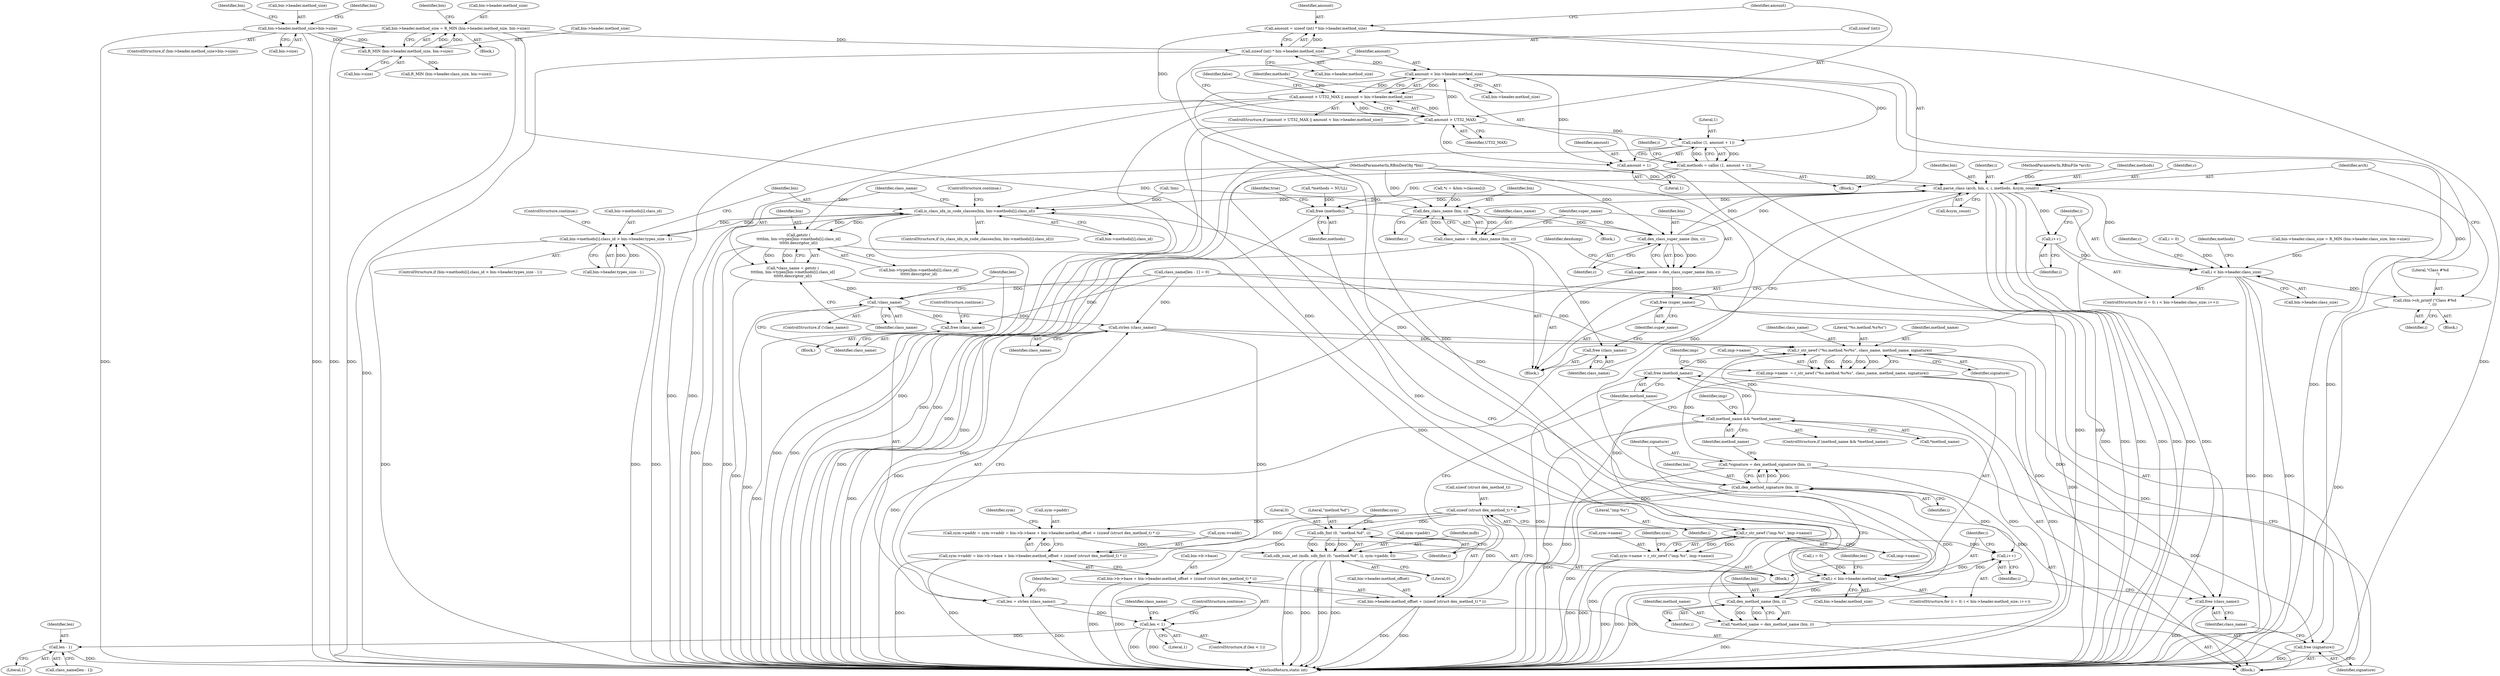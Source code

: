digraph "0_radare2_ead645853a63bf83d8386702cad0cf23b31d7eeb@API" {
"1000287" [label="(Call,amount = sizeof (int) * bin->header.method_size)"];
"1000289" [label="(Call,sizeof (int) * bin->header.method_size)"];
"1000221" [label="(Call,bin->header.method_size = R_MIN (bin->header.method_size, bin->size))"];
"1000227" [label="(Call,R_MIN (bin->header.method_size, bin->size))"];
"1000202" [label="(Call,bin->header.method_size>bin->size)"];
"1000299" [label="(Call,amount > UT32_MAX)"];
"1000298" [label="(Call,amount > UT32_MAX || amount < bin->header.method_size)"];
"1000302" [label="(Call,amount < bin->header.method_size)"];
"1000314" [label="(Call,calloc (1, amount + 1))"];
"1000312" [label="(Call,methods = calloc (1, amount + 1))"];
"1000360" [label="(Call,parse_class (arch, bin, c, i, methods, &sym_count))"];
"1000330" [label="(Call,i++)"];
"1000323" [label="(Call,i < bin->header.class_size)"];
"1000357" [label="(Call,rbin->cb_printf (\"Class #%d            -\n\", i))"];
"1000346" [label="(Call,dex_class_name (bin, c))"];
"1000344" [label="(Call,class_name = dex_class_name (bin, c))"];
"1000368" [label="(Call,free (class_name))"];
"1000351" [label="(Call,dex_class_super_name (bin, c))"];
"1000349" [label="(Call,super_name = dex_class_super_name (bin, c))"];
"1000370" [label="(Call,free (super_name))"];
"1000430" [label="(Call,is_class_idx_in_code_classes(bin, bin->methods[i].class_id))"];
"1000412" [label="(Call,bin->methods[i].class_id > bin->header.types_size - 1)"];
"1000444" [label="(Call,getstr (\n\t\t\t\tbin, bin->types[bin->methods[i].class_id]\n\t\t\t\t\t\t.descriptor_id))"];
"1000442" [label="(Call,*class_name = getstr (\n\t\t\t\tbin, bin->types[bin->methods[i].class_id]\n\t\t\t\t\t\t.descriptor_id))"];
"1000460" [label="(Call,!class_name)"];
"1000463" [label="(Call,free (class_name))"];
"1000468" [label="(Call,strlen (class_name))"];
"1000466" [label="(Call,len = strlen (class_name))"];
"1000471" [label="(Call,len < 1)"];
"1000479" [label="(Call,len - 1)"];
"1000510" [label="(Call,r_str_newf (\"%s.method.%s%s\", class_name, method_name, signature))"];
"1000506" [label="(Call,imp->name  = r_str_newf (\"%s.method.%s%s\", class_name, method_name, signature))"];
"1000547" [label="(Call,r_str_newf (\"imp.%s\", imp->name))"];
"1000543" [label="(Call,sym->name = r_str_newf (\"imp.%s\", imp->name))"];
"1000609" [label="(Call,free (method_name))"];
"1000611" [label="(Call,free (signature))"];
"1000613" [label="(Call,free (class_name))"];
"1000486" [label="(Call,dex_method_name (bin, i))"];
"1000484" [label="(Call,*method_name = dex_method_name (bin, i))"];
"1000496" [label="(Call,method_name && *method_name)"];
"1000492" [label="(Call,dex_method_signature (bin, i))"];
"1000398" [label="(Call,i++)"];
"1000391" [label="(Call,i < bin->header.method_size)"];
"1000490" [label="(Call,*signature = dex_method_signature (bin, i))"];
"1000584" [label="(Call,sizeof (struct dex_method_t) * i)"];
"1000564" [label="(Call,sym->paddr = sym->vaddr = bin->b->base + bin->header.method_offset + (sizeof (struct dex_method_t) * i))"];
"1000599" [label="(Call,sdb_num_set (mdb, sdb_fmt (0, \"method.%d\", i), sym->paddr, 0))"];
"1000568" [label="(Call,sym->vaddr = bin->b->base + bin->header.method_offset + (sizeof (struct dex_method_t) * i))"];
"1000572" [label="(Call,bin->b->base + bin->header.method_offset + (sizeof (struct dex_method_t) * i))"];
"1000578" [label="(Call,bin->header.method_offset + (sizeof (struct dex_method_t) * i))"];
"1000601" [label="(Call,sdb_fmt (0, \"method.%d\", i))"];
"1000615" [label="(Call,free (methods))"];
"1000316" [label="(Call,amount + 1)"];
"1000510" [label="(Call,r_str_newf (\"%s.method.%s%s\", class_name, method_name, signature))"];
"1000494" [label="(Identifier,i)"];
"1000568" [label="(Call,sym->vaddr = bin->b->base + bin->header.method_offset + (sizeof (struct dex_method_t) * i))"];
"1000297" [label="(ControlStructure,if (amount > UT32_MAX || amount < bin->header.method_size))"];
"1000318" [label="(Literal,1)"];
"1000349" [label="(Call,super_name = dex_class_super_name (bin, c))"];
"1000614" [label="(Identifier,class_name)"];
"1000488" [label="(Identifier,i)"];
"1000609" [label="(Call,free (method_name))"];
"1000587" [label="(Identifier,i)"];
"1000321" [label="(Identifier,i)"];
"1000599" [label="(Call,sdb_num_set (mdb, sdb_fmt (0, \"method.%d\", i), sym->paddr, 0))"];
"1000440" [label="(ControlStructure,continue;)"];
"1000104" [label="(MethodParameterIn,RBinDexObj *bin)"];
"1000324" [label="(Identifier,i)"];
"1000479" [label="(Call,len - 1)"];
"1000201" [label="(ControlStructure,if (bin->header.method_size>bin->size))"];
"1000325" [label="(Call,bin->header.class_size)"];
"1000420" [label="(Call,bin->header.types_size - 1)"];
"1000337" [label="(Identifier,c)"];
"1000398" [label="(Call,i++)"];
"1000348" [label="(Identifier,c)"];
"1000461" [label="(Identifier,class_name)"];
"1000312" [label="(Call,methods = calloc (1, amount + 1))"];
"1000549" [label="(Call,imp->name)"];
"1000374" [label="(Block,)"];
"1000496" [label="(Call,method_name && *method_name)"];
"1000564" [label="(Call,sym->paddr = sym->vaddr = bin->b->base + bin->header.method_offset + (sizeof (struct dex_method_t) * i))"];
"1000311" [label="(Identifier,false)"];
"1000344" [label="(Call,class_name = dex_class_name (bin, c))"];
"1000506" [label="(Call,imp->name  = r_str_newf (\"%s.method.%s%s\", class_name, method_name, signature))"];
"1000357" [label="(Call,rbin->cb_printf (\"Class #%d            -\n\", i))"];
"1000313" [label="(Identifier,methods)"];
"1000467" [label="(Identifier,len)"];
"1000472" [label="(Identifier,len)"];
"1000221" [label="(Call,bin->header.method_size = R_MIN (bin->header.method_size, bin->size))"];
"1000608" [label="(Literal,0)"];
"1000320" [label="(Call,i = 0)"];
"1000239" [label="(Identifier,bin)"];
"1000495" [label="(ControlStructure,if (method_name && *method_name))"];
"1000485" [label="(Identifier,method_name)"];
"1000443" [label="(Identifier,class_name)"];
"1000572" [label="(Call,bin->b->base + bin->header.method_offset + (sizeof (struct dex_method_t) * i))"];
"1000428" [label="(ControlStructure,continue;)"];
"1000400" [label="(Block,)"];
"1000352" [label="(Identifier,bin)"];
"1000323" [label="(Call,i < bin->header.class_size)"];
"1000392" [label="(Identifier,i)"];
"1000369" [label="(Identifier,class_name)"];
"1000459" [label="(ControlStructure,if (!class_name))"];
"1000317" [label="(Identifier,amount)"];
"1000493" [label="(Identifier,bin)"];
"1000473" [label="(Literal,1)"];
"1000203" [label="(Call,bin->header.method_size)"];
"1000233" [label="(Call,bin->size)"];
"1000611" [label="(Call,free (signature))"];
"1000512" [label="(Identifier,class_name)"];
"1000471" [label="(Call,len < 1)"];
"1000432" [label="(Call,bin->methods[i].class_id)"];
"1000413" [label="(Call,bin->methods[i].class_id)"];
"1000292" [label="(Call,bin->header.method_size)"];
"1000332" [label="(Block,)"];
"1000511" [label="(Literal,\"%s.method.%s%s\")"];
"1000477" [label="(Call,class_name[len - 1])"];
"1000491" [label="(Identifier,signature)"];
"1000604" [label="(Identifier,i)"];
"1000481" [label="(Literal,1)"];
"1000228" [label="(Call,bin->header.method_size)"];
"1000497" [label="(Identifier,method_name)"];
"1000350" [label="(Identifier,super_name)"];
"1000302" [label="(Call,amount < bin->header.method_size)"];
"1000360" [label="(Call,parse_class (arch, bin, c, i, methods, &sym_count))"];
"1000500" [label="(Block,)"];
"1000573" [label="(Call,bin->b->base)"];
"1000356" [label="(Block,)"];
"1000370" [label="(Call,free (super_name))"];
"1000304" [label="(Call,bin->header.method_size)"];
"1000486" [label="(Call,dex_method_name (bin, i))"];
"1000613" [label="(Call,free (class_name))"];
"1000387" [label="(ControlStructure,for (i = 0; i < bin->header.method_size; i++))"];
"1000242" [label="(Call,R_MIN (bin->header.class_size, bin->size))"];
"1000300" [label="(Identifier,amount)"];
"1000288" [label="(Identifier,amount)"];
"1000215" [label="(Identifier,bin)"];
"1000330" [label="(Call,i++)"];
"1000388" [label="(Call,i = 0)"];
"1000579" [label="(Call,bin->header.method_offset)"];
"1000373" [label="(Identifier,methods)"];
"1000236" [label="(Call,bin->header.class_size = R_MIN (bin->header.class_size, bin->size))"];
"1000208" [label="(Call,bin->size)"];
"1000361" [label="(Identifier,arch)"];
"1000353" [label="(Identifier,c)"];
"1000468" [label="(Call,strlen (class_name))"];
"1000514" [label="(Identifier,signature)"];
"1000368" [label="(Call,free (class_name))"];
"1000616" [label="(Identifier,methods)"];
"1000345" [label="(Identifier,class_name)"];
"1000314" [label="(Call,calloc (1, amount + 1))"];
"1000287" [label="(Call,amount = sizeof (int) * bin->header.method_size)"];
"1000362" [label="(Identifier,bin)"];
"1000618" [label="(Identifier,true)"];
"1000347" [label="(Identifier,bin)"];
"1000399" [label="(Identifier,i)"];
"1000460" [label="(Call,!class_name)"];
"1000336" [label="(Call,*c = &bin->classes[i])"];
"1000517" [label="(Identifier,imp)"];
"1000547" [label="(Call,r_str_newf (\"imp.%s\", imp->name))"];
"1000319" [label="(ControlStructure,for (i = 0; i < bin->header.class_size; i++))"];
"1000123" [label="(Call,!bin)"];
"1000315" [label="(Literal,1)"];
"1000431" [label="(Identifier,bin)"];
"1000476" [label="(Call,class_name[len - 1] = 0)"];
"1000463" [label="(Call,free (class_name))"];
"1000503" [label="(Identifier,imp)"];
"1000359" [label="(Identifier,i)"];
"1000615" [label="(Call,free (methods))"];
"1000366" [label="(Call,&sym_count)"];
"1000442" [label="(Call,*class_name = getstr (\n\t\t\t\tbin, bin->types[bin->methods[i].class_id]\n\t\t\t\t\t\t.descriptor_id))"];
"1000548" [label="(Literal,\"imp.%s\")"];
"1000355" [label="(Identifier,dexdump)"];
"1000301" [label="(Identifier,UT32_MAX)"];
"1000565" [label="(Call,sym->paddr)"];
"1000303" [label="(Identifier,amount)"];
"1000393" [label="(Call,bin->header.method_size)"];
"1000605" [label="(Call,sym->paddr)"];
"1000444" [label="(Call,getstr (\n\t\t\t\tbin, bin->types[bin->methods[i].class_id]\n\t\t\t\t\t\t.descriptor_id))"];
"1000602" [label="(Literal,0)"];
"1000480" [label="(Identifier,len)"];
"1000462" [label="(Block,)"];
"1000299" [label="(Call,amount > UT32_MAX)"];
"1000578" [label="(Call,bin->header.method_offset + (sizeof (struct dex_method_t) * i))"];
"1000600" [label="(Identifier,mdb)"];
"1000403" [label="(Identifier,len)"];
"1000412" [label="(Call,bin->methods[i].class_id > bin->header.types_size - 1)"];
"1000465" [label="(ControlStructure,continue;)"];
"1000298" [label="(Call,amount > UT32_MAX || amount < bin->header.method_size)"];
"1000475" [label="(ControlStructure,continue;)"];
"1000619" [label="(MethodReturn,static int)"];
"1000316" [label="(Call,amount + 1)"];
"1000603" [label="(Literal,\"method.%d\")"];
"1000543" [label="(Call,sym->name = r_str_newf (\"imp.%s\", imp->name))"];
"1000391" [label="(Call,i < bin->header.method_size)"];
"1000430" [label="(Call,is_class_idx_in_code_classes(bin, bin->methods[i].class_id))"];
"1000513" [label="(Identifier,method_name)"];
"1000290" [label="(Call,sizeof (int))"];
"1000222" [label="(Call,bin->header.method_size)"];
"1000466" [label="(Call,len = strlen (class_name))"];
"1000364" [label="(Identifier,i)"];
"1000446" [label="(Call,bin->types[bin->methods[i].class_id]\n\t\t\t\t\t\t.descriptor_id)"];
"1000103" [label="(MethodParameterIn,RBinFile *arch)"];
"1000346" [label="(Call,dex_class_name (bin, c))"];
"1000331" [label="(Identifier,i)"];
"1000429" [label="(ControlStructure,if (is_class_idx_in_code_classes(bin, bin->methods[i].class_id)))"];
"1000569" [label="(Call,sym->vaddr)"];
"1000365" [label="(Identifier,methods)"];
"1000227" [label="(Call,R_MIN (bin->header.method_size, bin->size))"];
"1000411" [label="(ControlStructure,if (bin->methods[i].class_id > bin->header.types_size - 1))"];
"1000224" [label="(Identifier,bin)"];
"1000498" [label="(Call,*method_name)"];
"1000544" [label="(Call,sym->name)"];
"1000114" [label="(Call,*methods = NULL)"];
"1000358" [label="(Literal,\"Class #%d            -\n\")"];
"1000492" [label="(Call,dex_method_signature (bin, i))"];
"1000584" [label="(Call,sizeof (struct dex_method_t) * i)"];
"1000202" [label="(Call,bin->header.method_size>bin->size)"];
"1000507" [label="(Call,imp->name)"];
"1000484" [label="(Call,*method_name = dex_method_name (bin, i))"];
"1000445" [label="(Identifier,bin)"];
"1000606" [label="(Identifier,sym)"];
"1000351" [label="(Call,dex_class_super_name (bin, c))"];
"1000490" [label="(Call,*signature = dex_method_signature (bin, i))"];
"1000554" [label="(Identifier,sym)"];
"1000487" [label="(Identifier,bin)"];
"1000469" [label="(Identifier,class_name)"];
"1000610" [label="(Identifier,method_name)"];
"1000601" [label="(Call,sdb_fmt (0, \"method.%d\", i))"];
"1000363" [label="(Identifier,c)"];
"1000371" [label="(Identifier,super_name)"];
"1000105" [label="(Block,)"];
"1000470" [label="(ControlStructure,if (len < 1))"];
"1000464" [label="(Identifier,class_name)"];
"1000478" [label="(Identifier,class_name)"];
"1000285" [label="(Block,)"];
"1000612" [label="(Identifier,signature)"];
"1000585" [label="(Call,sizeof (struct dex_method_t))"];
"1000289" [label="(Call,sizeof (int) * bin->header.method_size)"];
"1000590" [label="(Identifier,sym)"];
"1000287" -> "1000285"  [label="AST: "];
"1000287" -> "1000289"  [label="CFG: "];
"1000288" -> "1000287"  [label="AST: "];
"1000289" -> "1000287"  [label="AST: "];
"1000300" -> "1000287"  [label="CFG: "];
"1000287" -> "1000619"  [label="DDG: "];
"1000289" -> "1000287"  [label="DDG: "];
"1000287" -> "1000299"  [label="DDG: "];
"1000289" -> "1000292"  [label="CFG: "];
"1000290" -> "1000289"  [label="AST: "];
"1000292" -> "1000289"  [label="AST: "];
"1000289" -> "1000619"  [label="DDG: "];
"1000221" -> "1000289"  [label="DDG: "];
"1000289" -> "1000302"  [label="DDG: "];
"1000289" -> "1000391"  [label="DDG: "];
"1000221" -> "1000105"  [label="AST: "];
"1000221" -> "1000227"  [label="CFG: "];
"1000222" -> "1000221"  [label="AST: "];
"1000227" -> "1000221"  [label="AST: "];
"1000239" -> "1000221"  [label="CFG: "];
"1000221" -> "1000619"  [label="DDG: "];
"1000221" -> "1000619"  [label="DDG: "];
"1000227" -> "1000221"  [label="DDG: "];
"1000227" -> "1000221"  [label="DDG: "];
"1000221" -> "1000391"  [label="DDG: "];
"1000227" -> "1000233"  [label="CFG: "];
"1000228" -> "1000227"  [label="AST: "];
"1000233" -> "1000227"  [label="AST: "];
"1000202" -> "1000227"  [label="DDG: "];
"1000202" -> "1000227"  [label="DDG: "];
"1000227" -> "1000242"  [label="DDG: "];
"1000202" -> "1000201"  [label="AST: "];
"1000202" -> "1000208"  [label="CFG: "];
"1000203" -> "1000202"  [label="AST: "];
"1000208" -> "1000202"  [label="AST: "];
"1000215" -> "1000202"  [label="CFG: "];
"1000224" -> "1000202"  [label="CFG: "];
"1000202" -> "1000619"  [label="DDG: "];
"1000202" -> "1000619"  [label="DDG: "];
"1000299" -> "1000298"  [label="AST: "];
"1000299" -> "1000301"  [label="CFG: "];
"1000300" -> "1000299"  [label="AST: "];
"1000301" -> "1000299"  [label="AST: "];
"1000303" -> "1000299"  [label="CFG: "];
"1000298" -> "1000299"  [label="CFG: "];
"1000299" -> "1000619"  [label="DDG: "];
"1000299" -> "1000619"  [label="DDG: "];
"1000299" -> "1000298"  [label="DDG: "];
"1000299" -> "1000298"  [label="DDG: "];
"1000299" -> "1000302"  [label="DDG: "];
"1000299" -> "1000314"  [label="DDG: "];
"1000299" -> "1000316"  [label="DDG: "];
"1000298" -> "1000297"  [label="AST: "];
"1000298" -> "1000302"  [label="CFG: "];
"1000302" -> "1000298"  [label="AST: "];
"1000311" -> "1000298"  [label="CFG: "];
"1000313" -> "1000298"  [label="CFG: "];
"1000298" -> "1000619"  [label="DDG: "];
"1000298" -> "1000619"  [label="DDG: "];
"1000298" -> "1000619"  [label="DDG: "];
"1000302" -> "1000298"  [label="DDG: "];
"1000302" -> "1000298"  [label="DDG: "];
"1000302" -> "1000304"  [label="CFG: "];
"1000303" -> "1000302"  [label="AST: "];
"1000304" -> "1000302"  [label="AST: "];
"1000302" -> "1000619"  [label="DDG: "];
"1000302" -> "1000619"  [label="DDG: "];
"1000302" -> "1000314"  [label="DDG: "];
"1000302" -> "1000316"  [label="DDG: "];
"1000302" -> "1000391"  [label="DDG: "];
"1000314" -> "1000312"  [label="AST: "];
"1000314" -> "1000316"  [label="CFG: "];
"1000315" -> "1000314"  [label="AST: "];
"1000316" -> "1000314"  [label="AST: "];
"1000312" -> "1000314"  [label="CFG: "];
"1000314" -> "1000619"  [label="DDG: "];
"1000314" -> "1000312"  [label="DDG: "];
"1000314" -> "1000312"  [label="DDG: "];
"1000312" -> "1000285"  [label="AST: "];
"1000313" -> "1000312"  [label="AST: "];
"1000321" -> "1000312"  [label="CFG: "];
"1000312" -> "1000619"  [label="DDG: "];
"1000312" -> "1000619"  [label="DDG: "];
"1000312" -> "1000360"  [label="DDG: "];
"1000312" -> "1000615"  [label="DDG: "];
"1000360" -> "1000332"  [label="AST: "];
"1000360" -> "1000366"  [label="CFG: "];
"1000361" -> "1000360"  [label="AST: "];
"1000362" -> "1000360"  [label="AST: "];
"1000363" -> "1000360"  [label="AST: "];
"1000364" -> "1000360"  [label="AST: "];
"1000365" -> "1000360"  [label="AST: "];
"1000366" -> "1000360"  [label="AST: "];
"1000369" -> "1000360"  [label="CFG: "];
"1000360" -> "1000619"  [label="DDG: "];
"1000360" -> "1000619"  [label="DDG: "];
"1000360" -> "1000619"  [label="DDG: "];
"1000360" -> "1000619"  [label="DDG: "];
"1000360" -> "1000619"  [label="DDG: "];
"1000360" -> "1000619"  [label="DDG: "];
"1000360" -> "1000330"  [label="DDG: "];
"1000360" -> "1000346"  [label="DDG: "];
"1000103" -> "1000360"  [label="DDG: "];
"1000351" -> "1000360"  [label="DDG: "];
"1000351" -> "1000360"  [label="DDG: "];
"1000104" -> "1000360"  [label="DDG: "];
"1000323" -> "1000360"  [label="DDG: "];
"1000357" -> "1000360"  [label="DDG: "];
"1000360" -> "1000430"  [label="DDG: "];
"1000360" -> "1000615"  [label="DDG: "];
"1000330" -> "1000319"  [label="AST: "];
"1000330" -> "1000331"  [label="CFG: "];
"1000331" -> "1000330"  [label="AST: "];
"1000324" -> "1000330"  [label="CFG: "];
"1000330" -> "1000323"  [label="DDG: "];
"1000323" -> "1000319"  [label="AST: "];
"1000323" -> "1000325"  [label="CFG: "];
"1000324" -> "1000323"  [label="AST: "];
"1000325" -> "1000323"  [label="AST: "];
"1000337" -> "1000323"  [label="CFG: "];
"1000373" -> "1000323"  [label="CFG: "];
"1000323" -> "1000619"  [label="DDG: "];
"1000323" -> "1000619"  [label="DDG: "];
"1000323" -> "1000619"  [label="DDG: "];
"1000320" -> "1000323"  [label="DDG: "];
"1000236" -> "1000323"  [label="DDG: "];
"1000323" -> "1000357"  [label="DDG: "];
"1000357" -> "1000356"  [label="AST: "];
"1000357" -> "1000359"  [label="CFG: "];
"1000358" -> "1000357"  [label="AST: "];
"1000359" -> "1000357"  [label="AST: "];
"1000361" -> "1000357"  [label="CFG: "];
"1000357" -> "1000619"  [label="DDG: "];
"1000346" -> "1000344"  [label="AST: "];
"1000346" -> "1000348"  [label="CFG: "];
"1000347" -> "1000346"  [label="AST: "];
"1000348" -> "1000346"  [label="AST: "];
"1000344" -> "1000346"  [label="CFG: "];
"1000346" -> "1000344"  [label="DDG: "];
"1000346" -> "1000344"  [label="DDG: "];
"1000123" -> "1000346"  [label="DDG: "];
"1000104" -> "1000346"  [label="DDG: "];
"1000336" -> "1000346"  [label="DDG: "];
"1000346" -> "1000351"  [label="DDG: "];
"1000346" -> "1000351"  [label="DDG: "];
"1000344" -> "1000332"  [label="AST: "];
"1000345" -> "1000344"  [label="AST: "];
"1000350" -> "1000344"  [label="CFG: "];
"1000344" -> "1000619"  [label="DDG: "];
"1000344" -> "1000368"  [label="DDG: "];
"1000368" -> "1000332"  [label="AST: "];
"1000368" -> "1000369"  [label="CFG: "];
"1000369" -> "1000368"  [label="AST: "];
"1000371" -> "1000368"  [label="CFG: "];
"1000368" -> "1000619"  [label="DDG: "];
"1000351" -> "1000349"  [label="AST: "];
"1000351" -> "1000353"  [label="CFG: "];
"1000352" -> "1000351"  [label="AST: "];
"1000353" -> "1000351"  [label="AST: "];
"1000349" -> "1000351"  [label="CFG: "];
"1000351" -> "1000349"  [label="DDG: "];
"1000351" -> "1000349"  [label="DDG: "];
"1000104" -> "1000351"  [label="DDG: "];
"1000349" -> "1000332"  [label="AST: "];
"1000350" -> "1000349"  [label="AST: "];
"1000355" -> "1000349"  [label="CFG: "];
"1000349" -> "1000619"  [label="DDG: "];
"1000349" -> "1000370"  [label="DDG: "];
"1000370" -> "1000332"  [label="AST: "];
"1000370" -> "1000371"  [label="CFG: "];
"1000371" -> "1000370"  [label="AST: "];
"1000331" -> "1000370"  [label="CFG: "];
"1000370" -> "1000619"  [label="DDG: "];
"1000430" -> "1000429"  [label="AST: "];
"1000430" -> "1000432"  [label="CFG: "];
"1000431" -> "1000430"  [label="AST: "];
"1000432" -> "1000430"  [label="AST: "];
"1000440" -> "1000430"  [label="CFG: "];
"1000443" -> "1000430"  [label="CFG: "];
"1000430" -> "1000619"  [label="DDG: "];
"1000430" -> "1000619"  [label="DDG: "];
"1000430" -> "1000619"  [label="DDG: "];
"1000430" -> "1000412"  [label="DDG: "];
"1000492" -> "1000430"  [label="DDG: "];
"1000444" -> "1000430"  [label="DDG: "];
"1000123" -> "1000430"  [label="DDG: "];
"1000104" -> "1000430"  [label="DDG: "];
"1000412" -> "1000430"  [label="DDG: "];
"1000430" -> "1000444"  [label="DDG: "];
"1000412" -> "1000411"  [label="AST: "];
"1000412" -> "1000420"  [label="CFG: "];
"1000413" -> "1000412"  [label="AST: "];
"1000420" -> "1000412"  [label="AST: "];
"1000428" -> "1000412"  [label="CFG: "];
"1000431" -> "1000412"  [label="CFG: "];
"1000412" -> "1000619"  [label="DDG: "];
"1000412" -> "1000619"  [label="DDG: "];
"1000412" -> "1000619"  [label="DDG: "];
"1000420" -> "1000412"  [label="DDG: "];
"1000420" -> "1000412"  [label="DDG: "];
"1000444" -> "1000442"  [label="AST: "];
"1000444" -> "1000446"  [label="CFG: "];
"1000445" -> "1000444"  [label="AST: "];
"1000446" -> "1000444"  [label="AST: "];
"1000442" -> "1000444"  [label="CFG: "];
"1000444" -> "1000619"  [label="DDG: "];
"1000444" -> "1000619"  [label="DDG: "];
"1000444" -> "1000442"  [label="DDG: "];
"1000444" -> "1000442"  [label="DDG: "];
"1000104" -> "1000444"  [label="DDG: "];
"1000444" -> "1000486"  [label="DDG: "];
"1000442" -> "1000400"  [label="AST: "];
"1000443" -> "1000442"  [label="AST: "];
"1000461" -> "1000442"  [label="CFG: "];
"1000442" -> "1000619"  [label="DDG: "];
"1000442" -> "1000460"  [label="DDG: "];
"1000460" -> "1000459"  [label="AST: "];
"1000460" -> "1000461"  [label="CFG: "];
"1000461" -> "1000460"  [label="AST: "];
"1000464" -> "1000460"  [label="CFG: "];
"1000467" -> "1000460"  [label="CFG: "];
"1000460" -> "1000619"  [label="DDG: "];
"1000476" -> "1000460"  [label="DDG: "];
"1000460" -> "1000463"  [label="DDG: "];
"1000460" -> "1000468"  [label="DDG: "];
"1000463" -> "1000462"  [label="AST: "];
"1000463" -> "1000464"  [label="CFG: "];
"1000464" -> "1000463"  [label="AST: "];
"1000465" -> "1000463"  [label="CFG: "];
"1000463" -> "1000619"  [label="DDG: "];
"1000476" -> "1000463"  [label="DDG: "];
"1000468" -> "1000466"  [label="AST: "];
"1000468" -> "1000469"  [label="CFG: "];
"1000469" -> "1000468"  [label="AST: "];
"1000466" -> "1000468"  [label="CFG: "];
"1000468" -> "1000619"  [label="DDG: "];
"1000468" -> "1000466"  [label="DDG: "];
"1000476" -> "1000468"  [label="DDG: "];
"1000468" -> "1000510"  [label="DDG: "];
"1000468" -> "1000613"  [label="DDG: "];
"1000466" -> "1000400"  [label="AST: "];
"1000467" -> "1000466"  [label="AST: "];
"1000472" -> "1000466"  [label="CFG: "];
"1000466" -> "1000619"  [label="DDG: "];
"1000466" -> "1000471"  [label="DDG: "];
"1000471" -> "1000470"  [label="AST: "];
"1000471" -> "1000473"  [label="CFG: "];
"1000472" -> "1000471"  [label="AST: "];
"1000473" -> "1000471"  [label="AST: "];
"1000475" -> "1000471"  [label="CFG: "];
"1000478" -> "1000471"  [label="CFG: "];
"1000471" -> "1000619"  [label="DDG: "];
"1000471" -> "1000619"  [label="DDG: "];
"1000471" -> "1000479"  [label="DDG: "];
"1000479" -> "1000477"  [label="AST: "];
"1000479" -> "1000481"  [label="CFG: "];
"1000480" -> "1000479"  [label="AST: "];
"1000481" -> "1000479"  [label="AST: "];
"1000477" -> "1000479"  [label="CFG: "];
"1000479" -> "1000619"  [label="DDG: "];
"1000510" -> "1000506"  [label="AST: "];
"1000510" -> "1000514"  [label="CFG: "];
"1000511" -> "1000510"  [label="AST: "];
"1000512" -> "1000510"  [label="AST: "];
"1000513" -> "1000510"  [label="AST: "];
"1000514" -> "1000510"  [label="AST: "];
"1000506" -> "1000510"  [label="CFG: "];
"1000510" -> "1000506"  [label="DDG: "];
"1000510" -> "1000506"  [label="DDG: "];
"1000510" -> "1000506"  [label="DDG: "];
"1000510" -> "1000506"  [label="DDG: "];
"1000476" -> "1000510"  [label="DDG: "];
"1000496" -> "1000510"  [label="DDG: "];
"1000490" -> "1000510"  [label="DDG: "];
"1000510" -> "1000609"  [label="DDG: "];
"1000510" -> "1000611"  [label="DDG: "];
"1000510" -> "1000613"  [label="DDG: "];
"1000506" -> "1000500"  [label="AST: "];
"1000507" -> "1000506"  [label="AST: "];
"1000517" -> "1000506"  [label="CFG: "];
"1000506" -> "1000619"  [label="DDG: "];
"1000506" -> "1000547"  [label="DDG: "];
"1000547" -> "1000543"  [label="AST: "];
"1000547" -> "1000549"  [label="CFG: "];
"1000548" -> "1000547"  [label="AST: "];
"1000549" -> "1000547"  [label="AST: "];
"1000543" -> "1000547"  [label="CFG: "];
"1000547" -> "1000619"  [label="DDG: "];
"1000547" -> "1000543"  [label="DDG: "];
"1000547" -> "1000543"  [label="DDG: "];
"1000543" -> "1000500"  [label="AST: "];
"1000544" -> "1000543"  [label="AST: "];
"1000554" -> "1000543"  [label="CFG: "];
"1000543" -> "1000619"  [label="DDG: "];
"1000543" -> "1000619"  [label="DDG: "];
"1000609" -> "1000400"  [label="AST: "];
"1000609" -> "1000610"  [label="CFG: "];
"1000610" -> "1000609"  [label="AST: "];
"1000612" -> "1000609"  [label="CFG: "];
"1000609" -> "1000619"  [label="DDG: "];
"1000496" -> "1000609"  [label="DDG: "];
"1000611" -> "1000400"  [label="AST: "];
"1000611" -> "1000612"  [label="CFG: "];
"1000612" -> "1000611"  [label="AST: "];
"1000614" -> "1000611"  [label="CFG: "];
"1000611" -> "1000619"  [label="DDG: "];
"1000490" -> "1000611"  [label="DDG: "];
"1000613" -> "1000400"  [label="AST: "];
"1000613" -> "1000614"  [label="CFG: "];
"1000614" -> "1000613"  [label="AST: "];
"1000399" -> "1000613"  [label="CFG: "];
"1000613" -> "1000619"  [label="DDG: "];
"1000476" -> "1000613"  [label="DDG: "];
"1000486" -> "1000484"  [label="AST: "];
"1000486" -> "1000488"  [label="CFG: "];
"1000487" -> "1000486"  [label="AST: "];
"1000488" -> "1000486"  [label="AST: "];
"1000484" -> "1000486"  [label="CFG: "];
"1000486" -> "1000484"  [label="DDG: "];
"1000486" -> "1000484"  [label="DDG: "];
"1000104" -> "1000486"  [label="DDG: "];
"1000391" -> "1000486"  [label="DDG: "];
"1000486" -> "1000492"  [label="DDG: "];
"1000486" -> "1000492"  [label="DDG: "];
"1000484" -> "1000400"  [label="AST: "];
"1000485" -> "1000484"  [label="AST: "];
"1000491" -> "1000484"  [label="CFG: "];
"1000484" -> "1000619"  [label="DDG: "];
"1000484" -> "1000496"  [label="DDG: "];
"1000496" -> "1000495"  [label="AST: "];
"1000496" -> "1000497"  [label="CFG: "];
"1000496" -> "1000498"  [label="CFG: "];
"1000497" -> "1000496"  [label="AST: "];
"1000498" -> "1000496"  [label="AST: "];
"1000503" -> "1000496"  [label="CFG: "];
"1000610" -> "1000496"  [label="CFG: "];
"1000496" -> "1000619"  [label="DDG: "];
"1000496" -> "1000619"  [label="DDG: "];
"1000492" -> "1000490"  [label="AST: "];
"1000492" -> "1000494"  [label="CFG: "];
"1000493" -> "1000492"  [label="AST: "];
"1000494" -> "1000492"  [label="AST: "];
"1000490" -> "1000492"  [label="CFG: "];
"1000492" -> "1000619"  [label="DDG: "];
"1000492" -> "1000398"  [label="DDG: "];
"1000492" -> "1000490"  [label="DDG: "];
"1000492" -> "1000490"  [label="DDG: "];
"1000104" -> "1000492"  [label="DDG: "];
"1000492" -> "1000584"  [label="DDG: "];
"1000398" -> "1000387"  [label="AST: "];
"1000398" -> "1000399"  [label="CFG: "];
"1000399" -> "1000398"  [label="AST: "];
"1000392" -> "1000398"  [label="CFG: "];
"1000398" -> "1000391"  [label="DDG: "];
"1000391" -> "1000398"  [label="DDG: "];
"1000601" -> "1000398"  [label="DDG: "];
"1000391" -> "1000387"  [label="AST: "];
"1000391" -> "1000393"  [label="CFG: "];
"1000392" -> "1000391"  [label="AST: "];
"1000393" -> "1000391"  [label="AST: "];
"1000403" -> "1000391"  [label="CFG: "];
"1000616" -> "1000391"  [label="CFG: "];
"1000391" -> "1000619"  [label="DDG: "];
"1000391" -> "1000619"  [label="DDG: "];
"1000391" -> "1000619"  [label="DDG: "];
"1000388" -> "1000391"  [label="DDG: "];
"1000490" -> "1000400"  [label="AST: "];
"1000491" -> "1000490"  [label="AST: "];
"1000497" -> "1000490"  [label="CFG: "];
"1000490" -> "1000619"  [label="DDG: "];
"1000584" -> "1000578"  [label="AST: "];
"1000584" -> "1000587"  [label="CFG: "];
"1000585" -> "1000584"  [label="AST: "];
"1000587" -> "1000584"  [label="AST: "];
"1000578" -> "1000584"  [label="CFG: "];
"1000584" -> "1000564"  [label="DDG: "];
"1000584" -> "1000568"  [label="DDG: "];
"1000584" -> "1000572"  [label="DDG: "];
"1000584" -> "1000578"  [label="DDG: "];
"1000584" -> "1000601"  [label="DDG: "];
"1000564" -> "1000500"  [label="AST: "];
"1000564" -> "1000568"  [label="CFG: "];
"1000565" -> "1000564"  [label="AST: "];
"1000568" -> "1000564"  [label="AST: "];
"1000590" -> "1000564"  [label="CFG: "];
"1000568" -> "1000564"  [label="DDG: "];
"1000564" -> "1000599"  [label="DDG: "];
"1000599" -> "1000500"  [label="AST: "];
"1000599" -> "1000608"  [label="CFG: "];
"1000600" -> "1000599"  [label="AST: "];
"1000601" -> "1000599"  [label="AST: "];
"1000605" -> "1000599"  [label="AST: "];
"1000608" -> "1000599"  [label="AST: "];
"1000610" -> "1000599"  [label="CFG: "];
"1000599" -> "1000619"  [label="DDG: "];
"1000599" -> "1000619"  [label="DDG: "];
"1000599" -> "1000619"  [label="DDG: "];
"1000599" -> "1000619"  [label="DDG: "];
"1000601" -> "1000599"  [label="DDG: "];
"1000601" -> "1000599"  [label="DDG: "];
"1000601" -> "1000599"  [label="DDG: "];
"1000568" -> "1000572"  [label="CFG: "];
"1000569" -> "1000568"  [label="AST: "];
"1000572" -> "1000568"  [label="AST: "];
"1000568" -> "1000619"  [label="DDG: "];
"1000568" -> "1000619"  [label="DDG: "];
"1000572" -> "1000578"  [label="CFG: "];
"1000573" -> "1000572"  [label="AST: "];
"1000578" -> "1000572"  [label="AST: "];
"1000572" -> "1000619"  [label="DDG: "];
"1000572" -> "1000619"  [label="DDG: "];
"1000579" -> "1000578"  [label="AST: "];
"1000578" -> "1000619"  [label="DDG: "];
"1000578" -> "1000619"  [label="DDG: "];
"1000601" -> "1000604"  [label="CFG: "];
"1000602" -> "1000601"  [label="AST: "];
"1000603" -> "1000601"  [label="AST: "];
"1000604" -> "1000601"  [label="AST: "];
"1000606" -> "1000601"  [label="CFG: "];
"1000615" -> "1000374"  [label="AST: "];
"1000615" -> "1000616"  [label="CFG: "];
"1000616" -> "1000615"  [label="AST: "];
"1000618" -> "1000615"  [label="CFG: "];
"1000615" -> "1000619"  [label="DDG: "];
"1000114" -> "1000615"  [label="DDG: "];
"1000316" -> "1000318"  [label="CFG: "];
"1000317" -> "1000316"  [label="AST: "];
"1000318" -> "1000316"  [label="AST: "];
"1000316" -> "1000619"  [label="DDG: "];
}
